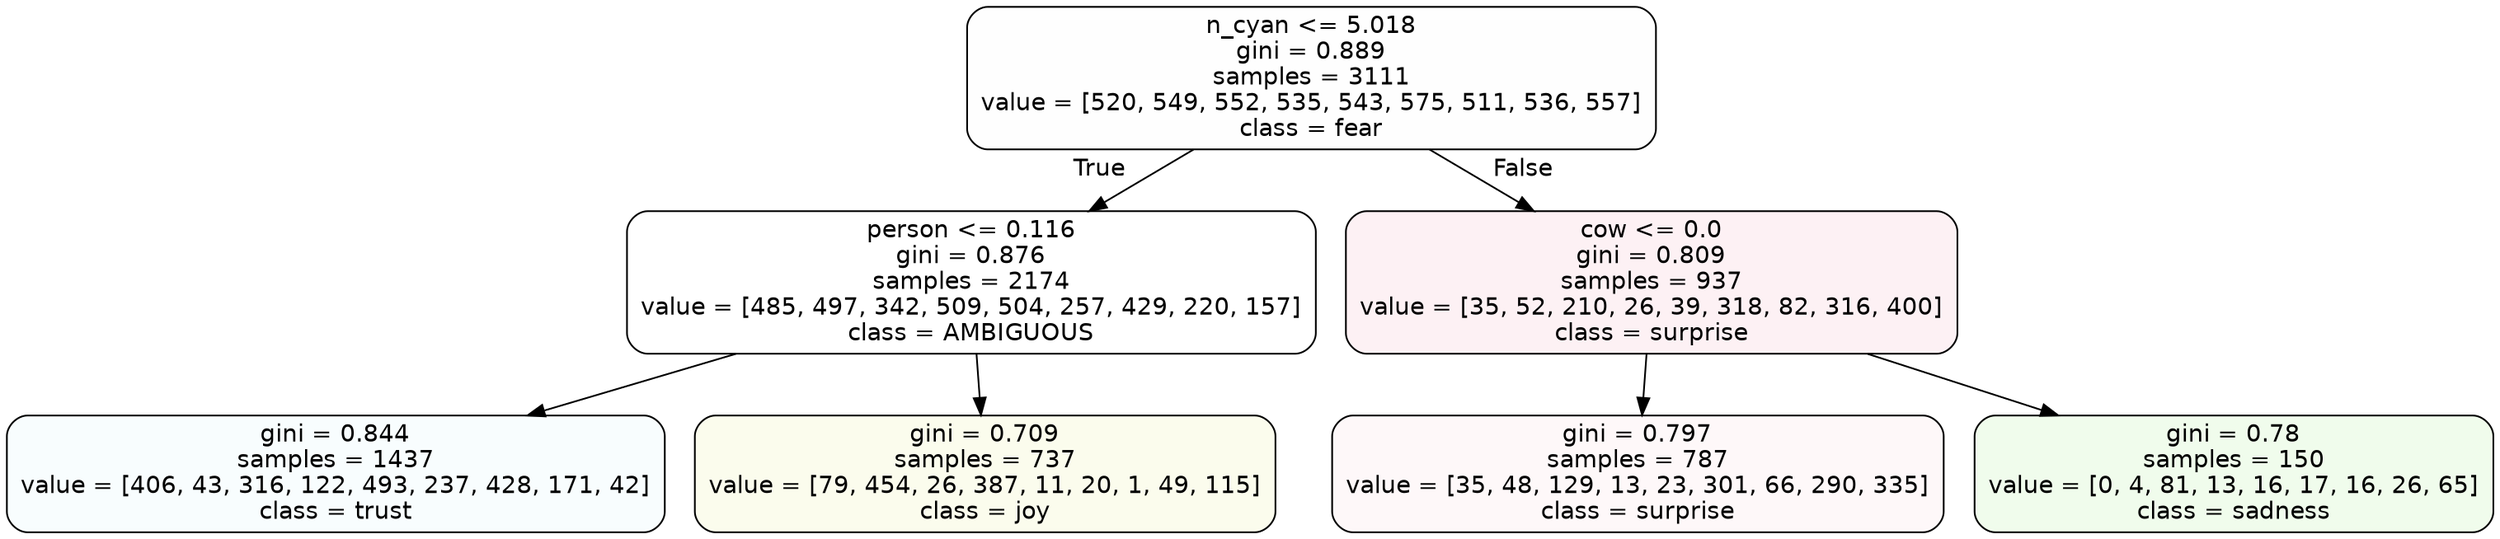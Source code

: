 digraph Tree {
node [shape=box, style="filled, rounded", color="black", fontname=helvetica] ;
edge [fontname=helvetica] ;
0 [label="n_cyan <= 5.018\ngini = 0.889\nsamples = 3111\nvalue = [520, 549, 552, 535, 543, 575, 511, 536, 557]\nclass = fear", fillcolor="#3964e501"] ;
1 [label="person <= 0.116\ngini = 0.876\nsamples = 2174\nvalue = [485, 497, 342, 509, 504, 257, 429, 220, 157]\nclass = AMBIGUOUS", fillcolor="#39e58100"] ;
0 -> 1 [labeldistance=2.5, labelangle=45, headlabel="True"] ;
2 [label="gini = 0.844\nsamples = 1437\nvalue = [406, 43, 316, 122, 493, 237, 428, 171, 42]\nclass = trust", fillcolor="#39d7e509"] ;
1 -> 2 ;
3 [label="gini = 0.709\nsamples = 737\nvalue = [79, 454, 26, 387, 11, 20, 1, 49, 115]\nclass = joy", fillcolor="#d7e53917"] ;
1 -> 3 ;
4 [label="cow <= 0.0\ngini = 0.809\nsamples = 937\nvalue = [35, 52, 210, 26, 39, 318, 82, 316, 400]\nclass = surprise", fillcolor="#e5396412"] ;
0 -> 4 [labeldistance=2.5, labelangle=-45, headlabel="False"] ;
5 [label="gini = 0.797\nsamples = 787\nvalue = [35, 48, 129, 13, 23, 301, 66, 290, 335]\nclass = surprise", fillcolor="#e5396409"] ;
4 -> 5 ;
6 [label="gini = 0.78\nsamples = 150\nvalue = [0, 4, 81, 13, 16, 17, 16, 26, 65]\nclass = sadness", fillcolor="#64e53918"] ;
4 -> 6 ;
}